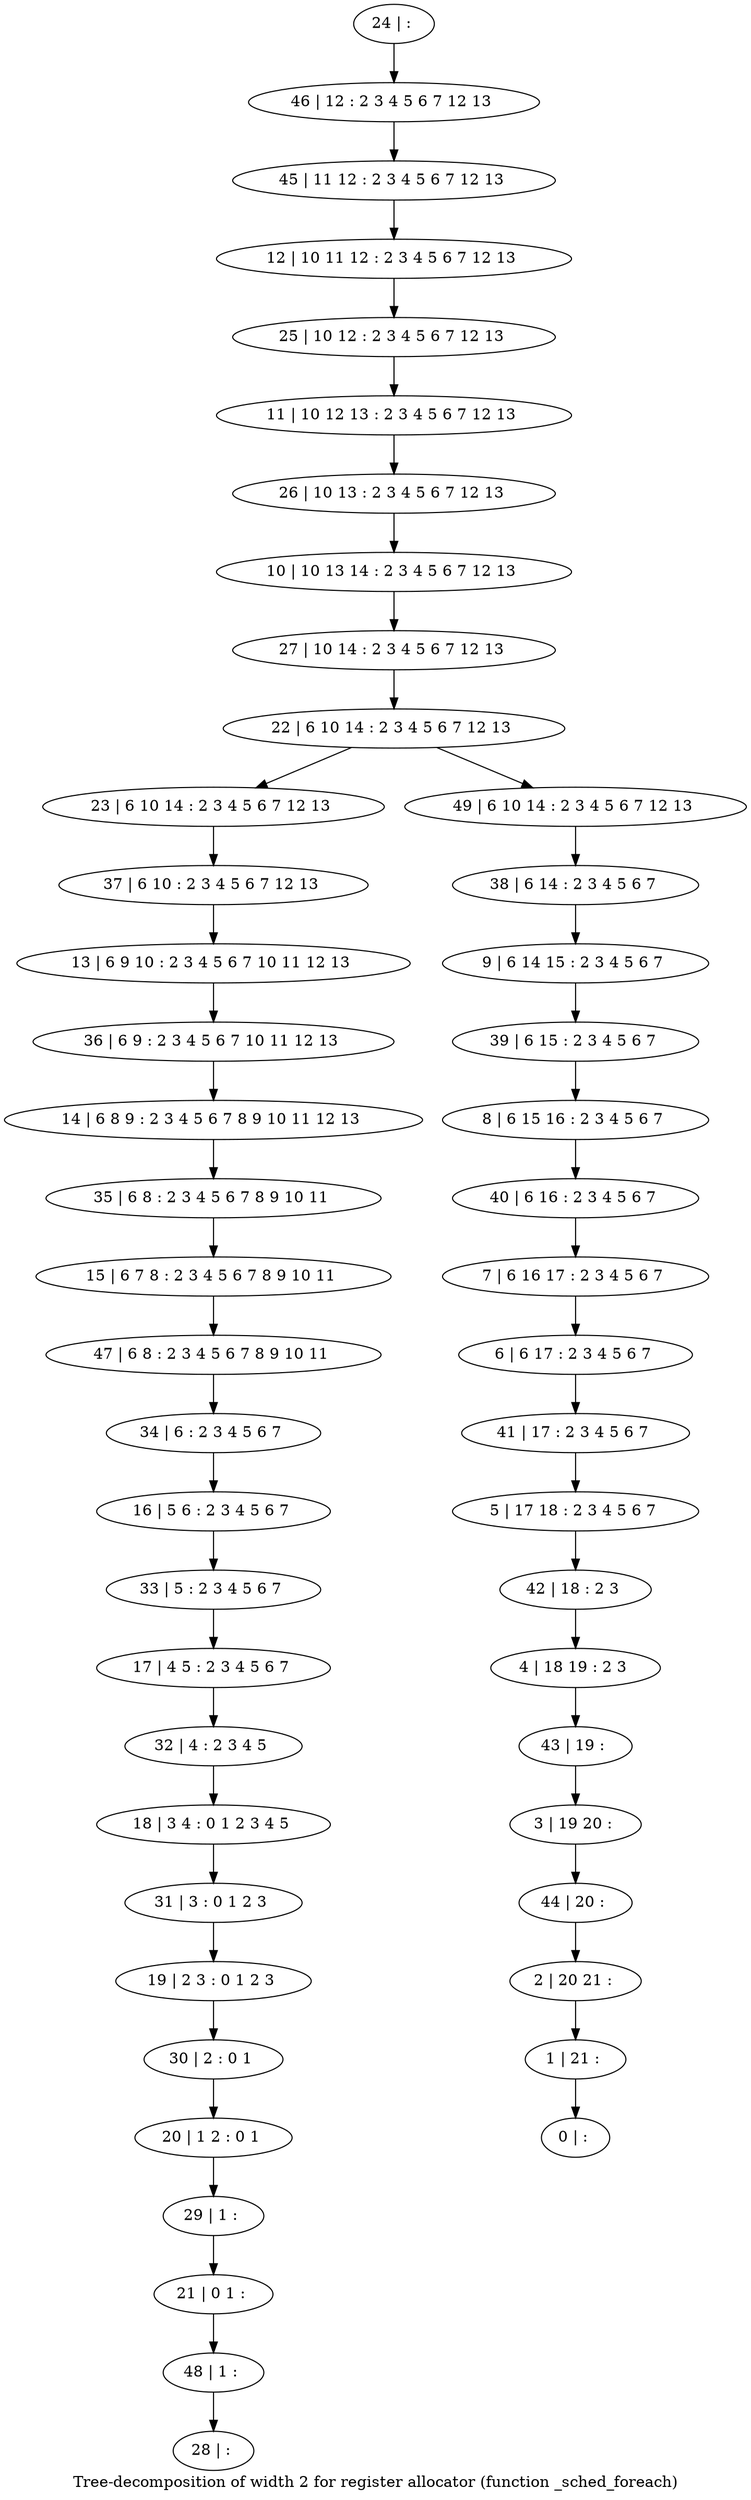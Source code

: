 digraph G {
graph [label="Tree-decomposition of width 2 for register allocator (function _sched_foreach)"]
0[label="0 | : "];
1[label="1 | 21 : "];
2[label="2 | 20 21 : "];
3[label="3 | 19 20 : "];
4[label="4 | 18 19 : 2 3 "];
5[label="5 | 17 18 : 2 3 4 5 6 7 "];
6[label="6 | 6 17 : 2 3 4 5 6 7 "];
7[label="7 | 6 16 17 : 2 3 4 5 6 7 "];
8[label="8 | 6 15 16 : 2 3 4 5 6 7 "];
9[label="9 | 6 14 15 : 2 3 4 5 6 7 "];
10[label="10 | 10 13 14 : 2 3 4 5 6 7 12 13 "];
11[label="11 | 10 12 13 : 2 3 4 5 6 7 12 13 "];
12[label="12 | 10 11 12 : 2 3 4 5 6 7 12 13 "];
13[label="13 | 6 9 10 : 2 3 4 5 6 7 10 11 12 13 "];
14[label="14 | 6 8 9 : 2 3 4 5 6 7 8 9 10 11 12 13 "];
15[label="15 | 6 7 8 : 2 3 4 5 6 7 8 9 10 11 "];
16[label="16 | 5 6 : 2 3 4 5 6 7 "];
17[label="17 | 4 5 : 2 3 4 5 6 7 "];
18[label="18 | 3 4 : 0 1 2 3 4 5 "];
19[label="19 | 2 3 : 0 1 2 3 "];
20[label="20 | 1 2 : 0 1 "];
21[label="21 | 0 1 : "];
22[label="22 | 6 10 14 : 2 3 4 5 6 7 12 13 "];
23[label="23 | 6 10 14 : 2 3 4 5 6 7 12 13 "];
24[label="24 | : "];
25[label="25 | 10 12 : 2 3 4 5 6 7 12 13 "];
26[label="26 | 10 13 : 2 3 4 5 6 7 12 13 "];
27[label="27 | 10 14 : 2 3 4 5 6 7 12 13 "];
28[label="28 | : "];
29[label="29 | 1 : "];
30[label="30 | 2 : 0 1 "];
31[label="31 | 3 : 0 1 2 3 "];
32[label="32 | 4 : 2 3 4 5 "];
33[label="33 | 5 : 2 3 4 5 6 7 "];
34[label="34 | 6 : 2 3 4 5 6 7 "];
35[label="35 | 6 8 : 2 3 4 5 6 7 8 9 10 11 "];
36[label="36 | 6 9 : 2 3 4 5 6 7 10 11 12 13 "];
37[label="37 | 6 10 : 2 3 4 5 6 7 12 13 "];
38[label="38 | 6 14 : 2 3 4 5 6 7 "];
39[label="39 | 6 15 : 2 3 4 5 6 7 "];
40[label="40 | 6 16 : 2 3 4 5 6 7 "];
41[label="41 | 17 : 2 3 4 5 6 7 "];
42[label="42 | 18 : 2 3 "];
43[label="43 | 19 : "];
44[label="44 | 20 : "];
45[label="45 | 11 12 : 2 3 4 5 6 7 12 13 "];
46[label="46 | 12 : 2 3 4 5 6 7 12 13 "];
47[label="47 | 6 8 : 2 3 4 5 6 7 8 9 10 11 "];
48[label="48 | 1 : "];
49[label="49 | 6 10 14 : 2 3 4 5 6 7 12 13 "];
29->21 ;
20->29 ;
30->20 ;
19->30 ;
31->19 ;
18->31 ;
32->18 ;
17->32 ;
33->17 ;
16->33 ;
34->16 ;
35->15 ;
14->35 ;
36->14 ;
13->36 ;
37->13 ;
23->37 ;
47->34 ;
15->47 ;
48->28 ;
21->48 ;
24->46 ;
46->45 ;
45->12 ;
12->25 ;
25->11 ;
11->26 ;
26->10 ;
10->27 ;
27->22 ;
38->9 ;
9->39 ;
39->8 ;
8->40 ;
40->7 ;
7->6 ;
6->41 ;
41->5 ;
5->42 ;
42->4 ;
4->43 ;
43->3 ;
3->44 ;
44->2 ;
2->1 ;
1->0 ;
49->38 ;
22->23 ;
22->49 ;
}
